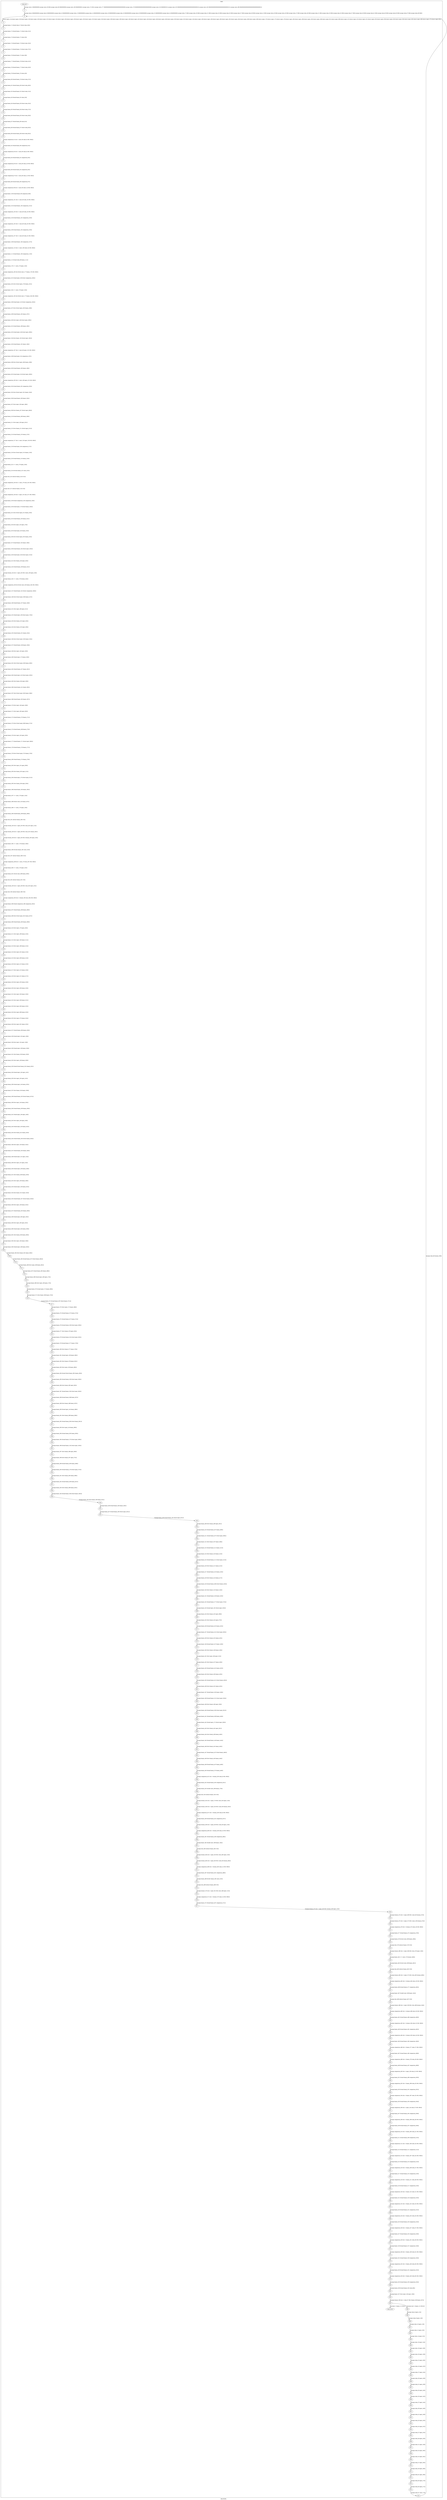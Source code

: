 digraph G {
label="Btor2XCFA";
subgraph cluster_0 {
label="main";
main_init[];
l1[];
l3[];
l4[];
l5[];
l6[];
l7[];
l8[];
l9[];
l10[];
l11[];
l12[];
l13[];
l14[];
l15[];
l16[];
l17[];
l18[];
l19[];
l20[];
l21[];
l22[];
l23[];
l24[];
l25[];
l26[];
l27[];
l28[];
l29[];
l30[];
l31[];
l32[];
l33[];
l34[];
l35[];
l36[];
l37[];
l38[];
l39[];
l40[];
l41[];
l42[];
l43[];
l44[];
l45[];
l46[];
l47[];
l48[];
l49[];
l50[];
l51[];
l52[];
l53[];
l54[];
l55[];
l56[];
l57[];
l58[];
l59[];
l60[];
l61[];
l62[];
l63[];
l64[];
l65[];
l66[];
l67[];
l68[];
l69[];
l70[];
l71[];
l72[];
l73[];
l74[];
l75[];
l76[];
l77[];
l78[];
l79[];
l80[];
l81[];
l82[];
l83[];
l84[];
l85[];
l86[];
l87[];
l88[];
l89[];
l90[];
l91[];
l92[];
l93[];
l94[];
l95[];
l96[];
l97[];
l98[];
l99[];
l100[];
l101[];
l102[];
l103[];
l104[];
l105[];
l106[];
l107[];
l108[];
l109[];
l110[];
l111[];
l112[];
l113[];
l114[];
l115[];
l116[];
l117[];
l118[];
l119[];
l120[];
l121[];
l122[];
l123[];
l124[];
l125[];
l126[];
l127[];
l128[];
l129[];
l130[];
l131[];
l132[];
l133[];
l134[];
l135[];
l136[];
l137[];
l138[];
l139[];
l140[];
l141[];
l142[];
l143[];
l144[];
l145[];
l146[];
l147[];
l148[];
l149[];
l150[];
l151[];
l152[];
l153[];
l154[];
l155[];
l156[];
l157[];
l158[];
l159[];
l160[];
l161[];
l162[];
l163[];
l164[];
l165[];
l166[];
l167[];
l168[];
l169[];
l170[];
l171[];
l172[];
l173[];
l174[];
l175[];
l176[];
l177[];
l178[];
l179[];
l180[];
l181[];
l182[];
l183[];
l184[];
l185[];
l186[];
l187[];
l188[];
l189[];
l190[];
l191[];
l192[];
l193[];
l194[];
l195[];
l196[];
l197[];
l198[];
l199[];
l200[];
l201[];
l202[];
l203[];
l204[];
l205[];
l206[];
l207[];
l208[];
l209[];
l210[];
l211[];
l212[];
l213[];
l214[];
l215[];
l216[];
l217[];
l218[];
l219[];
l220[];
l221[];
l222[];
l223[];
l224[];
l225[];
l226[];
l227[];
l228[];
l229[];
l230[];
l231[];
l232[];
l233[];
l234[];
l235[];
l236[];
l237[];
l238[];
l239[];
l240[];
l241[];
l242[];
l243[];
l244[];
l245[];
l246[];
l247[];
l248[];
l249[];
l250[];
l251[];
l252[];
l253[];
l254[];
l255[];
l256[];
l257[];
l258[];
l259[];
l260[];
l261[];
l262[];
l263[];
l264[];
l265[];
l266[];
l267[];
l268[];
l269[];
l270[];
l271[];
l272[];
l273[];
l274[];
l275[];
l276[];
l277[];
l278[];
l279[];
l280[];
l281[];
l282[];
l283[];
l284[];
l285[];
l286[];
l287[];
l288[];
l289[];
l290[];
l291[];
l292[];
l293[];
l294[];
l295[];
l296[];
l297[];
l298[];
l299[];
l300[];
l301[];
l302[];
l303[];
l304[];
l305[];
l306[];
l307[];
l308[];
l309[];
l310[];
l311[];
l312[];
l313[];
l314[];
l315[];
l316[];
l317[];
l318[];
l319[];
l320[];
l321[];
l322[];
l323[];
l324[];
l325[];
l326[];
l327[];
l328[];
l329[];
l330[];
l331[];
l332[];
l333[];
l334[];
l335[];
l336[];
l337[];
l338[];
l339[];
l340[];
l341[];
l342[];
l343[];
l344[];
l345[];
l346[];
l347[];
l348[];
l349[];
l350[];
l351[];
l352[];
l353[];
l354[];
l355[];
l356[];
l357[];
l358[];
l359[];
l360[];
l361[];
l362[];
l363[];
l364[];
l365[];
l366[];
l367[];
l368[];
l369[];
l370[];
l371[];
l372[];
l373[];
l374[];
l375[];
l376[];
l377[];
l378[];
l379[];
l380[];
l381[];
l382[];
l383[];
main_error[];
l384[];
l385[];
l386[];
l387[];
l388[];
l389[];
l390[];
l391[];
l392[];
l393[];
l394[];
l395[];
l396[];
l397[];
l398[];
l399[];
l400[];
l401[];
l402[];
l403[];
l404[];
l405[];
l406[];
l407[];
l408[];
l409[];
l410[];
l411[];
l412[];
l413[];
l414[];
l415[];
main_init -> l1 [label="[(assign const_5 #b00000000),(assign const_26 #b0),(assign const_90 #b00000000),(assign const_109 #b00000001),(assign const_174 #b1),(assign const_177 #b00000000000000000000000000000000),(assign const_178 #b000000000000000000000000),(assign const_216 #b00000101),(assign const_223 #b00000000000000000000000000000010),(assign const_243 #b00000000000000000000000000000101),(assign const_299 #b00000000000000000000000000000001)] "];
l3 -> l4 [label="[(havoc input_114),(havoc input_116),(havoc input_118),(havoc input_120),(havoc input_122),(havoc input_124),(havoc input_126),(havoc input_128),(havoc input_130),(havoc input_132),(havoc input_134),(havoc input_136),(havoc input_138),(havoc input_140),(havoc input_142),(havoc input_144),(havoc input_146),(havoc input_148),(havoc input_150),(havoc input_152),(havoc input_154),(havoc input_156),(havoc input_158),(havoc input_160),(havoc input_162),(havoc input_164),(havoc input_166),(havoc input_168),(havoc input_170),(havoc input_172),(havoc input_176),(havoc input_183),(havoc input_189),(havoc input_193),(havoc input_196),(havoc input_201),(havoc input_208),(havoc input_212),(havoc input_215),(havoc input_221),(havoc input_233),(havoc input_238),(havoc input_250),(havoc input_258),(havoc input_263),(havoc input_269),(havoc input_275),(havoc input_281)] "];
l4 -> l5 [label="[(assign binary_71 (bvand state_27 (bvnot state_29)))] "];
l5 -> l6 [label="[(assign binary_72 (bvand binary_71 (bvnot state_31)))] "];
l6 -> l7 [label="[(assign binary_73 (bvand binary_72 state_33))] "];
l7 -> l8 [label="[(assign binary_74 (bvand binary_73 (bvnot state_35)))] "];
l8 -> l9 [label="[(assign binary_75 (bvand binary_74 (bvnot state_37)))] "];
l9 -> l10 [label="[(assign binary_76 (bvand binary_75 state_39))] "];
l10 -> l11 [label="[(assign binary_77 (bvand binary_76 (bvnot state_41)))] "];
l11 -> l12 [label="[(assign binary_78 (bvand binary_77 (bvnot state_43)))] "];
l12 -> l13 [label="[(assign binary_79 (bvand binary_78 state_45))] "];
l13 -> l14 [label="[(assign binary_80 (bvand binary_79 (bvnot state_47)))] "];
l14 -> l15 [label="[(assign binary_81 (bvand binary_80 (bvnot state_49)))] "];
l15 -> l16 [label="[(assign binary_82 (bvand binary_81 (bvnot state_51)))] "];
l16 -> l17 [label="[(assign binary_83 (bvand binary_82 state_53))] "];
l17 -> l18 [label="[(assign binary_84 (bvand binary_83 (bvnot state_55)))] "];
l18 -> l19 [label="[(assign binary_85 (bvand binary_84 (bvnot state_57)))] "];
l19 -> l20 [label="[(assign binary_86 (bvand binary_85 (bvnot state_59)))] "];
l20 -> l21 [label="[(assign binary_87 (bvand binary_86 state_61))] "];
l21 -> l22 [label="[(assign binary_88 (bvand binary_87 (bvnot state_63)))] "];
l22 -> l23 [label="[(assign binary_89 (bvand binary_88 (bvnot state_65)))] "];
l23 -> l24 [label="[(assign comparison_91 (ite (= const_90 state_6) #b1 #b0))] "];
l24 -> l25 [label="[(assign binary_92 (bvand binary_89 comparison_91))] "];
l25 -> l26 [label="[(assign comparison_93 (ite (= const_90 state_8) #b1 #b0))] "];
l26 -> l27 [label="[(assign binary_94 (bvand binary_92 comparison_93))] "];
l27 -> l28 [label="[(assign comparison_95 (ite (= const_90 state_10) #b1 #b0))] "];
l28 -> l29 [label="[(assign binary_96 (bvand binary_94 comparison_95))] "];
l29 -> l30 [label="[(assign comparison_97 (ite (= const_90 state_12) #b1 #b0))] "];
l30 -> l31 [label="[(assign binary_98 (bvand binary_96 comparison_97))] "];
l31 -> l32 [label="[(assign comparison_99 (ite (= const_90 state_14) #b1 #b0))] "];
l32 -> l33 [label="[(assign binary_100 (bvand binary_98 comparison_99))] "];
l33 -> l34 [label="[(assign comparison_101 (ite (= const_90 state_16) #b1 #b0))] "];
l34 -> l35 [label="[(assign binary_102 (bvand binary_100 comparison_101))] "];
l35 -> l36 [label="[(assign comparison_103 (ite (= const_90 state_18) #b1 #b0))] "];
l36 -> l37 [label="[(assign binary_104 (bvand binary_102 comparison_103))] "];
l37 -> l38 [label="[(assign comparison_105 (ite (= const_90 state_20) #b1 #b0))] "];
l38 -> l39 [label="[(assign binary_106 (bvand binary_104 comparison_105))] "];
l39 -> l40 [label="[(assign comparison_107 (ite (= const_90 state_22) #b1 #b0))] "];
l40 -> l41 [label="[(assign binary_108 (bvand binary_106 comparison_107))] "];
l41 -> l42 [label="[(assign comparison_110 (ite (= const_109 state_24) #b1 #b0))] "];
l42 -> l43 [label="[(assign binary_111 (bvand binary_108 comparison_110))] "];
l43 -> l44 [label="[(assign binary_112 (bvand state_69 binary_111))] "];
l44 -> l45 [label="[(assign binary_179 (++ const_178 input_116))] "];
l45 -> l46 [label="[(assign comparison_180 (ite (bvule const_177 binary_179) #b1 #b0))] "];
l46 -> l47 [label="[(assign binary_181 (bvand input_136 (bvnot comparison_180)))] "];
l47 -> l48 [label="[(assign binary_182 (bvor (bvnot input_176) binary_181))] "];
l48 -> l49 [label="[(assign binary_184 (++ const_178 input_120))] "];
l49 -> l50 [label="[(assign comparison_185 (ite (bvule const_177 binary_184) #b1 #b0))] "];
l50 -> l51 [label="[(assign binary_186 (bvand input_142 (bvnot comparison_185)))] "];
l51 -> l52 [label="[(assign binary_187 (bvor (bvnot input_183) binary_186))] "];
l52 -> l53 [label="[(assign binary_188 (bvand binary_182 binary_187))] "];
l53 -> l54 [label="[(assign binary_190 (bvor input_146 (bvnot input_189)))] "];
l54 -> l55 [label="[(assign binary_191 (bvand binary_188 binary_190))] "];
l55 -> l56 [label="[(assign binary_192 (bvand input_146 (bvnot input_189)))] "];
l56 -> l57 [label="[(assign binary_194 (bvor binary_192 (bvnot input_193)))] "];
l57 -> l58 [label="[(assign binary_195 (bvand binary_191 binary_194))] "];
l58 -> l59 [label="[(assign comparison_197 (ite (= const_90 input_122) #b1 #b0))] "];
l59 -> l60 [label="[(assign binary_198 (bvand input_154 comparison_197))] "];
l60 -> l61 [label="[(assign binary_199 (bvor (bvnot input_196) binary_198))] "];
l61 -> l62 [label="[(assign binary_200 (bvand binary_195 binary_199))] "];
l62 -> l63 [label="[(assign binary_202 (bvand input_154 (bvnot input_196)))] "];
l63 -> l64 [label="[(assign comparison_203 (ite (= const_109 input_122) #b1 #b0))] "];
l64 -> l65 [label="[(assign binary_204 (bvand binary_202 comparison_203))] "];
l65 -> l66 [label="[(assign binary_205 (bvor (bvnot input_201) binary_204))] "];
l66 -> l67 [label="[(assign binary_206 (bvand binary_200 binary_205))] "];
l67 -> l68 [label="[(assign binary_207 (bvor input_156 input_196))] "];
l68 -> l69 [label="[(assign binary_209 (bvor binary_207 (bvnot input_208)))] "];
l69 -> l70 [label="[(assign binary_210 (bvand binary_206 binary_209))] "];
l70 -> l71 [label="[(assign binary_211 (bvor input_158 input_201))] "];
l71 -> l72 [label="[(assign binary_213 (bvor binary_211 (bvnot input_212)))] "];
l72 -> l73 [label="[(assign binary_214 (bvand binary_210 binary_213))] "];
l73 -> l74 [label="[(assign comparison_217 (ite (= const_216 input_128) #b1 #b0))] "];
l74 -> l75 [label="[(assign binary_218 (bvand input_164 comparison_217))] "];
l75 -> l76 [label="[(assign binary_219 (bvor (bvnot input_215) binary_218))] "];
l76 -> l77 [label="[(assign binary_220 (bvand binary_214 binary_219))] "];
l77 -> l78 [label="[(assign binary_222 (++ const_178 input_130))] "];
l78 -> l79 [label="[(assign binary_224 (bvsrem binary_222 const_223))] "];
l79 -> l80 [label="[(assign slice_225 (extract binary_224 8 32))] "];
l80 -> l81 [label="[(assign comparison_226 (ite (= const_178 slice_225) #b1 #b0))] "];
l81 -> l82 [label="[(assign slice_227 (extract binary_224 0 8))] "];
l82 -> l83 [label="[(assign comparison_228 (ite (= input_132 slice_227) #b1 #b0))] "];
l83 -> l84 [label="[(assign binary_229 (bvand comparison_226 comparison_228))] "];
l84 -> l85 [label="[(assign binary_230 (bvand input_170 (bvnot binary_229)))] "];
l85 -> l86 [label="[(assign binary_231 (bvor (bvnot input_221) binary_230))] "];
l86 -> l87 [label="[(assign binary_232 (bvand binary_220 binary_231))] "];
l87 -> l88 [label="[(assign binary_234 (bvor input_134 input_176))] "];
l88 -> l89 [label="[(assign binary_235 (bvand input_162 binary_234))] "];
l89 -> l90 [label="[(assign binary_236 (bvor (bvnot input_233) binary_235))] "];
l90 -> l91 [label="[(assign binary_237 (bvand binary_232 binary_236))] "];
l91 -> l92 [label="[(assign binary_239 (bvand binary_234 (bvnot input_233)))] "];
l92 -> l93 [label="[(assign binary_240 (bvand input_164 (bvnot input_215)))] "];
l93 -> l94 [label="[(assign binary_241 (bvor binary_240 input_233))] "];
l94 -> l95 [label="[(assign binary_242 (bvand binary_239 binary_241))] "];
l95 -> l96 [label="[(assign ternary_244 (ite (= input_233 #b1) const_109 input_128))] "];
l96 -> l97 [label="[(assign binary_245 (++ const_178 ternary_244))] "];
l97 -> l98 [label="[(assign comparison_246 (ite (bvule const_243 binary_245) #b1 #b0))] "];
l98 -> l99 [label="[(assign binary_247 (bvand binary_242 (bvnot comparison_246)))] "];
l99 -> l100 [label="[(assign binary_248 (bvor (bvnot input_238) binary_247))] "];
l100 -> l101 [label="[(assign binary_249 (bvand binary_237 binary_248))] "];
l101 -> l102 [label="[(assign binary_251 (bvor input_168 input_221))] "];
l102 -> l103 [label="[(assign binary_252 (bvand input_136 (bvnot input_176)))] "];
l103 -> l104 [label="[(assign binary_253 (bvor binary_252 input_233))] "];
l104 -> l105 [label="[(assign binary_254 (bvor binary_253 input_238))] "];
l105 -> l106 [label="[(assign binary_255 (bvand binary_251 binary_254))] "];
l106 -> l107 [label="[(assign binary_256 (bvor (bvnot input_250) binary_255))] "];
l107 -> l108 [label="[(assign binary_257 (bvand binary_249 binary_256))] "];
l108 -> l109 [label="[(assign binary_259 (bvor input_140 input_183))] "];
l109 -> l110 [label="[(assign binary_260 (bvand input_172 binary_259))] "];
l110 -> l111 [label="[(assign binary_261 (bvor (bvnot input_258) binary_260))] "];
l111 -> l112 [label="[(assign binary_262 (bvand binary_257 binary_261))] "];
l112 -> l113 [label="[(assign binary_264 (bvand input_142 (bvnot input_183)))] "];
l113 -> l114 [label="[(assign binary_265 (bvor binary_264 input_258))] "];
l114 -> l115 [label="[(assign binary_266 (bvand binary_241 binary_265))] "];
l115 -> l116 [label="[(assign binary_267 (bvor (bvnot input_263) binary_266))] "];
l116 -> l117 [label="[(assign binary_268 (bvand binary_262 binary_267))] "];
l117 -> l118 [label="[(assign binary_270 (bvor input_148 input_189))] "];
l118 -> l119 [label="[(assign binary_271 (bvor input_160 input_263))] "];
l119 -> l120 [label="[(assign binary_272 (bvand binary_270 binary_271))] "];
l120 -> l121 [label="[(assign binary_273 (bvor (bvnot input_269) binary_272))] "];
l121 -> l122 [label="[(assign binary_274 (bvand binary_268 binary_273))] "];
l122 -> l123 [label="[(assign binary_276 (bvor input_150 input_193))] "];
l123 -> l124 [label="[(assign binary_277 (bvand binary_271 (bvnot input_269)))] "];
l124 -> l125 [label="[(assign binary_278 (bvand binary_276 binary_277))] "];
l125 -> l126 [label="[(assign binary_279 (bvor (bvnot input_275) binary_278))] "];
l126 -> l127 [label="[(assign binary_280 (bvand binary_274 binary_279))] "];
l127 -> l128 [label="[(assign binary_282 (bvor input_152 input_208))] "];
l128 -> l129 [label="[(assign binary_283 (bvor binary_282 input_212))] "];
l129 -> l130 [label="[(assign binary_284 (bvand input_170 (bvnot input_221)))] "];
l130 -> l131 [label="[(assign binary_285 (bvor binary_284 input_250))] "];
l131 -> l132 [label="[(assign binary_286 (bvand binary_283 binary_285))] "];
l132 -> l133 [label="[(assign binary_287 (++ const_178 input_124))] "];
l133 -> l134 [label="[(assign binary_288 (bvmul const_223 binary_287))] "];
l134 -> l135 [label="[(assign binary_289 (++ const_178 input_126))] "];
l135 -> l136 [label="[(assign binary_290 (bvadd binary_288 binary_289))] "];
l136 -> l137 [label="[(assign slice_291 (extract binary_290 0 8))] "];
l137 -> l138 [label="[(assign ternary_292 (ite (= input_233 #b1) slice_291 input_114))] "];
l138 -> l139 [label="[(assign ternary_293 (ite (= input_238 #b1) slice_291 ternary_292))] "];
l139 -> l140 [label="[(assign ternary_294 (ite (= input_250 #b1) ternary_293 input_130))] "];
l140 -> l141 [label="[(assign binary_295 (++ const_178 ternary_294))] "];
l141 -> l142 [label="[(assign binary_296 (bvsrem binary_295 const_223))] "];
l142 -> l143 [label="[(assign slice_297 (extract binary_296 8 32))] "];
l143 -> l144 [label="[(assign comparison_298 (ite (= const_178 slice_297) #b1 #b0))] "];
l144 -> l145 [label="[(assign binary_300 (++ const_178 input_132))] "];
l145 -> l146 [label="[(assign binary_301 (bvsub const_299 binary_300))] "];
l146 -> l147 [label="[(assign slice_302 (extract binary_301 0 8))] "];
l147 -> l148 [label="[(assign ternary_303 (ite (= input_258 #b1) slice_302 input_132))] "];
l148 -> l149 [label="[(assign slice_304 (extract binary_296 0 8))] "];
l149 -> l150 [label="[(assign comparison_305 (ite (= ternary_303 slice_304) #b1 #b0))] "];
l150 -> l151 [label="[(assign binary_306 (bvand comparison_298 comparison_305))] "];
l151 -> l152 [label="[(assign binary_307 (bvand binary_286 binary_306))] "];
l152 -> l153 [label="[(assign binary_308 (bvor (bvnot input_281) binary_307))] "];
l153 -> l154 [label="[(assign binary_309 (bvand binary_280 binary_308))] "];
l154 -> l155 [label="[(assign binary_310 (bvor input_176 input_183))] "];
l155 -> l156 [label="[(assign binary_311 (bvor input_189 binary_310))] "];
l156 -> l157 [label="[(assign binary_312 (bvor input_193 binary_311))] "];
l157 -> l158 [label="[(assign binary_313 (bvor input_196 binary_312))] "];
l158 -> l159 [label="[(assign binary_314 (bvor input_201 binary_313))] "];
l159 -> l160 [label="[(assign binary_315 (bvor input_208 binary_314))] "];
l160 -> l161 [label="[(assign binary_316 (bvor input_212 binary_315))] "];
l161 -> l162 [label="[(assign binary_317 (bvor input_215 binary_316))] "];
l162 -> l163 [label="[(assign binary_318 (bvor input_221 binary_317))] "];
l163 -> l164 [label="[(assign binary_319 (bvor input_233 binary_318))] "];
l164 -> l165 [label="[(assign binary_320 (bvor input_238 binary_319))] "];
l165 -> l166 [label="[(assign binary_321 (bvor input_250 binary_320))] "];
l166 -> l167 [label="[(assign binary_322 (bvor input_258 binary_321))] "];
l167 -> l168 [label="[(assign binary_323 (bvor input_263 binary_322))] "];
l168 -> l169 [label="[(assign binary_324 (bvor input_269 binary_323))] "];
l169 -> l170 [label="[(assign binary_325 (bvor input_275 binary_324))] "];
l170 -> l171 [label="[(assign binary_326 (bvor input_281 binary_325))] "];
l171 -> l172 [label="[(assign binary_327 (bvand binary_309 binary_326))] "];
l172 -> l173 [label="[(assign binary_328 (bvand input_134 input_136))] "];
l173 -> l174 [label="[(assign binary_329 (bvor input_134 input_136))] "];
l174 -> l175 [label="[(assign binary_330 (bvand input_138 binary_329))] "];
l175 -> l176 [label="[(assign binary_331 (bvor binary_328 binary_330))] "];
l176 -> l177 [label="[(assign binary_332 (bvor input_138 binary_329))] "];
l177 -> l178 [label="[(assign binary_333 (bvand (bvnot binary_331) binary_332))] "];
l178 -> l179 [label="[(assign binary_334 (bvand input_140 input_142))] "];
l179 -> l180 [label="[(assign binary_335 (bvor input_140 input_142))] "];
l180 -> l181 [label="[(assign binary_336 (bvand input_144 binary_335))] "];
l181 -> l182 [label="[(assign binary_337 (bvor binary_334 binary_336))] "];
l182 -> l183 [label="[(assign binary_338 (bvand binary_333 (bvnot binary_337)))] "];
l183 -> l184 [label="[(assign binary_339 (bvor input_144 binary_335))] "];
l184 -> l185 [label="[(assign binary_340 (bvand binary_338 binary_339))] "];
l185 -> l186 [label="[(assign binary_341 (bvand input_146 input_148))] "];
l186 -> l187 [label="[(assign binary_342 (bvor input_146 input_148))] "];
l187 -> l188 [label="[(assign binary_343 (bvand input_150 binary_342))] "];
l188 -> l189 [label="[(assign binary_344 (bvor binary_341 binary_343))] "];
l189 -> l190 [label="[(assign binary_345 (bvand binary_340 (bvnot binary_344)))] "];
l190 -> l191 [label="[(assign binary_346 (bvor input_150 binary_342))] "];
l191 -> l192 [label="[(assign binary_347 (bvand binary_345 binary_346))] "];
l192 -> l193 [label="[(assign binary_348 (bvand input_152 input_154))] "];
l193 -> l194 [label="[(assign binary_349 (bvor input_152 input_154))] "];
l194 -> l195 [label="[(assign binary_350 (bvand input_156 binary_349))] "];
l195 -> l196 [label="[(assign binary_351 (bvor binary_348 binary_350))] "];
l196 -> l197 [label="[(assign binary_352 (bvor input_156 binary_349))] "];
l197 -> l198 [label="[(assign binary_353 (bvand input_158 binary_352))] "];
l198 -> l199 [label="[(assign binary_354 (bvor binary_351 binary_353))] "];
l199 -> l200 [label="[(assign binary_355 (bvand binary_347 (bvnot binary_354)))] "];
l200 -> l201 [label="[(assign binary_356 (bvor input_158 binary_352))] "];
l201 -> l202 [label="[(assign binary_357 (bvand binary_355 binary_356))] "];
l202 -> l203 [label="[(assign binary_358 (bvand input_160 input_162))] "];
l203 -> l204 [label="[(assign binary_359 (bvor input_160 input_162))] "];
l204 -> l205 [label="[(assign binary_360 (bvand input_164 binary_359))] "];
l205 -> l206 [label="[(assign binary_361 (bvor binary_358 binary_360))] "];
l206 -> l207 [label="[(assign binary_362 (bvor input_164 binary_359))] "];
l207 -> l208 [label="[(assign binary_363 (bvand input_166 binary_362))] "];
l208 -> l209 [label="[(assign binary_364 (bvor binary_361 binary_363))] "];
l209 -> l210 [label="[(assign binary_365 (bvand binary_357 (bvnot binary_364)))] "];
l210 -> l211 [label="[(assign binary_366 (bvor input_166 binary_362))] "];
l211 -> l212 [label="[(assign binary_367 (bvand binary_365 binary_366))] "];
l212 -> l213 [label="[(assign binary_368 (bvand input_168 input_170))] "];
l213 -> l214 [label="[(assign binary_369 (bvor input_168 input_170))] "];
l214 -> l215 [label="[(assign binary_370 (bvand input_172 binary_369))] "];
l215 -> l216 [label="[(assign binary_371 (bvor binary_368 binary_370))] "];
l216 -> l217 [label="[(assign binary_372 (bvand binary_367 (bvnot binary_371)))] "];
l217 -> l218 [label="[(assign binary_373 (bvor input_172 binary_369))] "];
l218 -> l219 [label="[(assign binary_374 (bvand binary_372 binary_373))] "];
l219 -> l220 [label="[(assign binary_375 (bvand binary_327 binary_374))] "];
l220 -> l221 [label="[(assign binary_376 (bvand binary_239 (bvnot input_238)))] "];
l221 -> l222 [label="[(assign binary_377 (bvor binary_376 input_250))] "];
l222 -> l223 [label="[(assign binary_378 (bvand binary_254 (bvnot input_250)))] "];
l223 -> l224 [label="[(assign binary_379 (bvand binary_377 binary_378))] "];
l224 -> l225 [label="[(assign binary_380 (bvor binary_377 binary_378))] "];
l225 -> l226 [label="[(assign binary_381 (bvand input_138 binary_380))] "];
l226 -> l227 [label="[(assign binary_382 (bvor binary_379 binary_381))] "];
l227 -> l228 [label="[(assign binary_383 (bvor input_138 binary_380))] "];
l228 -> l229 [label="[(assign binary_384 (bvand (bvnot binary_382) binary_383))] "];
l229 -> l230 [label="[(assign binary_385 (bvand binary_259 (bvnot input_258)))] "];
l230 -> l231 [label="[(assign binary_386 (bvor binary_385 input_263))] "];
l231 -> l232 [label="[(assign binary_387 (bvand binary_265 (bvnot input_263)))] "];
l232 -> l233 [label="[(assign binary_388 (bvand binary_386 binary_387))] "];
l233 -> l234 [label="[(assign binary_389 (bvor binary_386 binary_387))] "];
l234 -> l235 [label="[(assign binary_390 (bvand input_144 binary_389))] "];
l235 -> l236 [label="[(assign binary_391 (bvor binary_388 binary_390))] "];
l236 -> l237 [label="[(assign binary_392 (bvand binary_384 (bvnot binary_391)))] "];
l237 -> l238 [label="[(assign binary_393 (bvor input_144 binary_389))] "];
l238 -> l239 [label="[(assign binary_394 (bvand binary_392 binary_393))] "];
l239 -> l240 [label="[(assign binary_395 (bvand binary_270 (bvnot input_269)))] "];
l240 -> l241 [label="[(assign binary_396 (bvand binary_192 (bvnot input_193)))] "];
l241 -> l242 [label="[(assign binary_397 (bvor binary_396 input_269))] "];
l242 -> l243 [label="[(assign binary_398 (bvor binary_397 input_275))] "];
l243 -> l244 [label="[(assign binary_399 (bvand binary_395 binary_398))] "];
l244 -> l245 [label="[(assign binary_400 (bvand binary_276 (bvnot input_275)))] "];
l245 -> l246 [label="[(assign binary_401 (bvor binary_395 binary_398))] "];
l246 -> l247 [label="[(assign binary_402 (bvand binary_400 binary_401))] "];
l247 -> l248 [label="[(assign binary_403 (bvor binary_399 binary_402))] "];
l248 -> l249 [label="[(assign binary_404 (bvand binary_394 (bvnot binary_403)))] "];
l249 -> l250 [label="[(assign binary_405 (bvor binary_400 binary_401))] "];
l250 -> l251 [label="[(assign binary_406 (bvand binary_404 binary_405))] "];
l251 -> l252 [label="[(assign binary_407 (bvand binary_283 (bvnot input_281)))] "];
l252 -> l253 [label="[(assign binary_408 (bvand binary_202 (bvnot input_201)))] "];
l253 -> l254 [label="[(assign binary_409 (bvor binary_408 input_281))] "];
l254 -> l255 [label="[(assign binary_410 (bvand binary_407 binary_409))] "];
l255 -> l256 [label="[(assign binary_411 (bvand binary_207 (bvnot input_208)))] "];
l256 -> l257 [label="[(assign binary_412 (bvor binary_407 binary_409))] "];
l257 -> l258 [label="[(assign binary_413 (bvand binary_411 binary_412))] "];
l258 -> l259 [label="[(assign binary_414 (bvor binary_410 binary_413))] "];
l259 -> l260 [label="[(assign binary_415 (bvand binary_211 (bvnot input_212)))] "];
l260 -> l261 [label="[(assign binary_416 (bvor binary_411 binary_412))] "];
l261 -> l262 [label="[(assign binary_417 (bvand binary_415 binary_416))] "];
l262 -> l263 [label="[(assign binary_418 (bvor binary_414 binary_417))] "];
l263 -> l264 [label="[(assign binary_419 (bvand binary_406 (bvnot binary_418)))] "];
l264 -> l265 [label="[(assign binary_420 (bvor binary_415 binary_416))] "];
l265 -> l266 [label="[(assign binary_421 (bvand binary_419 binary_420))] "];
l266 -> l267 [label="[(assign binary_422 (bvand binary_277 (bvnot input_275)))] "];
l267 -> l268 [label="[(assign binary_423 (bvand input_162 (bvnot input_233)))] "];
l268 -> l269 [label="[(assign binary_424 (bvor binary_423 input_269))] "];
l269 -> l270 [label="[(assign binary_425 (bvor binary_424 input_275))] "];
l270 -> l271 [label="[(assign binary_426 (bvand binary_422 binary_425))] "];
l271 -> l272 [label="[(assign binary_427 (bvand binary_241 (bvnot input_263)))] "];
l272 -> l273 [label="[(assign binary_428 (bvor binary_422 binary_425))] "];
l273 -> l274 [label="[(assign binary_429 (bvand binary_427 binary_428))] "];
l274 -> l275 [label="[(assign binary_430 (bvor binary_426 binary_429))] "];
l275 -> l276 [label="[(assign binary_431 (bvor input_166 input_215))] "];
l276 -> l277 [label="[(assign binary_432 (bvor binary_427 binary_428))] "];
l277 -> l278 [label="[(assign binary_433 (bvand binary_431 binary_432))] "];
l278 -> l279 [label="[(assign binary_434 (bvor binary_430 binary_433))] "];
l279 -> l280 [label="[(assign binary_435 (bvand binary_421 (bvnot binary_434)))] "];
l280 -> l281 [label="[(assign binary_436 (bvor binary_431 binary_432))] "];
l281 -> l282 [label="[(assign binary_437 (bvand binary_435 binary_436))] "];
l282 -> l283 [label="[(assign binary_438 (bvand binary_251 (bvnot input_250)))] "];
l283 -> l284 [label="[(assign binary_439 (bvor binary_438 input_258))] "];
l284 -> l285 [label="[(assign binary_440 (bvand binary_285 (bvnot input_281)))] "];
l285 -> l286 [label="[(assign binary_441 (bvand binary_439 binary_440))] "];
l286 -> l287 [label="[(assign binary_442 (bvand input_172 (bvnot input_258)))] "];
l287 -> l288 [label="[(assign binary_443 (bvor binary_442 input_281))] "];
l288 -> l289 [label="[(assign binary_444 (bvor binary_439 binary_440))] "];
l289 -> l290 [label="[(assign binary_445 (bvand binary_443 binary_444))] "];
l290 -> l291 [label="[(assign binary_446 (bvor binary_441 binary_445))] "];
l291 -> l292 [label="[(assign binary_447 (bvand binary_437 (bvnot binary_446)))] "];
l292 -> l293 [label="[(assign binary_448 (bvor binary_443 binary_444))] "];
l293 -> l294 [label="[(assign binary_449 (bvand binary_447 binary_448))] "];
l294 -> l295 [label="[(assign binary_450 (bvand binary_375 binary_449))] "];
l295 -> l296 [label="[(assign comparison_451 (ite (= ternary_293 state_6) #b1 #b0))] "];
l296 -> l297 [label="[(assign binary_452 (bvand binary_450 comparison_451))] "];
l297 -> l298 [label="[(assign binary_453 (bvadd const_299 binary_179))] "];
l298 -> l299 [label="[(assign slice_454 (extract binary_453 0 8))] "];
l299 -> l300 [label="[(assign ternary_455 (ite (= input_176 #b1) slice_454 input_116))] "];
l300 -> l301 [label="[(assign ternary_456 (ite (= input_250 #b1) const_90 ternary_455))] "];
l301 -> l302 [label="[(assign comparison_457 (ite (= ternary_456 state_8) #b1 #b0))] "];
l302 -> l303 [label="[(assign binary_458 (bvand binary_452 comparison_457))] "];
l303 -> l304 [label="[(assign ternary_459 (ite (= input_258 #b1) const_90 input_118))] "];
l304 -> l305 [label="[(assign comparison_460 (ite (= ternary_459 state_10) #b1 #b0))] "];
l305 -> l306 [label="[(assign binary_461 (bvand binary_458 comparison_460))] "];
l306 -> l307 [label="[(assign binary_462 (bvadd const_299 binary_184))] "];
l307 -> l308 [label="[(assign slice_463 (extract binary_462 0 8))] "];
l308 -> l309 [label="[(assign ternary_464 (ite (= input_183 #b1) slice_463 input_120))] "];
l309 -> l310 [label="[(assign ternary_465 (ite (= input_263 #b1) const_90 ternary_464))] "];
l310 -> l311 [label="[(assign comparison_466 (ite (= ternary_465 state_12) #b1 #b0))] "];
l311 -> l312 [label="[(assign binary_467 (bvand binary_461 comparison_466))] "];
l312 -> l313 [label="[(assign binary_468 (bvsdiv binary_295 const_223))] "];
l313 -> l314 [label="[(assign slice_469 (extract binary_468 0 8))] "];
l314 -> l315 [label="[(assign ternary_470 (ite (= input_281 #b1) slice_469 input_122))] "];
l315 -> l316 [label="[(assign comparison_471 (ite (= ternary_470 state_14) #b1 #b0))] "];
l316 -> l317 [label="[(assign binary_472 (bvand binary_467 comparison_471))] "];
l317 -> l318 [label="[(assign ternary_473 (ite (= input_263 #b1) ternary_459 input_124))] "];
l318 -> l319 [label="[(assign ternary_474 (ite (= input_269 #b1) const_90 ternary_473))] "];
l319 -> l320 [label="[(assign ternary_475 (ite (= input_275 #b1) const_109 ternary_474))] "];
l320 -> l321 [label="[(assign comparison_476 (ite (= ternary_475 state_16) #b1 #b0))] "];
l321 -> l322 [label="[(assign binary_477 (bvand binary_472 comparison_476))] "];
l322 -> l323 [label="[(assign binary_478 (bvsub const_299 binary_289))] "];
l323 -> l324 [label="[(assign slice_479 (extract binary_478 0 8))] "];
l324 -> l325 [label="[(assign ternary_480 (ite (= input_269 #b1) slice_479 input_126))] "];
l325 -> l326 [label="[(assign binary_481 (++ const_178 ternary_480))] "];
l326 -> l327 [label="[(assign binary_482 (bvsub const_299 binary_481))] "];
l327 -> l328 [label="[(assign slice_483 (extract binary_482 0 8))] "];
l328 -> l329 [label="[(assign ternary_484 (ite (= input_275 #b1) slice_483 ternary_480))] "];
l329 -> l330 [label="[(assign comparison_485 (ite (= ternary_484 state_18) #b1 #b0))] "];
l330 -> l331 [label="[(assign binary_486 (bvand binary_477 comparison_485))] "];
l331 -> l332 [label="[(assign binary_487 (bvadd const_299 binary_245))] "];
l332 -> l333 [label="[(assign slice_488 (extract binary_487 0 8))] "];
l333 -> l334 [label="[(assign ternary_489 (ite (= input_238 #b1) slice_488 ternary_244))] "];
l334 -> l335 [label="[(assign comparison_490 (ite (= ternary_489 state_20) #b1 #b0))] "];
l335 -> l336 [label="[(assign binary_491 (bvand binary_486 comparison_490))] "];
l336 -> l337 [label="[(assign comparison_492 (ite (= ternary_294 state_22) #b1 #b0))] "];
l337 -> l338 [label="[(assign binary_493 (bvand binary_491 comparison_492))] "];
l338 -> l339 [label="[(assign comparison_494 (ite (= ternary_303 state_24) #b1 #b0))] "];
l339 -> l340 [label="[(assign binary_495 (bvand binary_493 comparison_494))] "];
l340 -> l341 [label="[(assign comparison_496 (ite (= binary_377 state_27) #b1 #b0))] "];
l341 -> l342 [label="[(assign binary_497 (bvand binary_495 comparison_496))] "];
l342 -> l343 [label="[(assign comparison_498 (ite (= binary_378 state_29) #b1 #b0))] "];
l343 -> l344 [label="[(assign binary_499 (bvand binary_497 comparison_498))] "];
l344 -> l345 [label="[(assign comparison_500 (ite (= input_138 state_31) #b1 #b0))] "];
l345 -> l346 [label="[(assign binary_501 (bvand binary_499 comparison_500))] "];
l346 -> l347 [label="[(assign comparison_502 (ite (= binary_386 state_33) #b1 #b0))] "];
l347 -> l348 [label="[(assign binary_503 (bvand binary_501 comparison_502))] "];
l348 -> l349 [label="[(assign comparison_504 (ite (= binary_387 state_35) #b1 #b0))] "];
l349 -> l350 [label="[(assign binary_505 (bvand binary_503 comparison_504))] "];
l350 -> l351 [label="[(assign comparison_506 (ite (= input_144 state_37) #b1 #b0))] "];
l351 -> l352 [label="[(assign binary_507 (bvand binary_505 comparison_506))] "];
l352 -> l353 [label="[(assign comparison_508 (ite (= binary_398 state_39) #b1 #b0))] "];
l353 -> l354 [label="[(assign binary_509 (bvand binary_507 comparison_508))] "];
l354 -> l355 [label="[(assign comparison_510 (ite (= binary_395 state_41) #b1 #b0))] "];
l355 -> l356 [label="[(assign binary_511 (bvand binary_509 comparison_510))] "];
l356 -> l357 [label="[(assign comparison_512 (ite (= binary_400 state_43) #b1 #b0))] "];
l357 -> l358 [label="[(assign binary_513 (bvand binary_511 comparison_512))] "];
l358 -> l359 [label="[(assign comparison_514 (ite (= binary_407 state_45) #b1 #b0))] "];
l359 -> l360 [label="[(assign binary_515 (bvand binary_513 comparison_514))] "];
l360 -> l361 [label="[(assign comparison_516 (ite (= binary_409 state_47) #b1 #b0))] "];
l361 -> l362 [label="[(assign binary_517 (bvand binary_515 comparison_516))] "];
l362 -> l363 [label="[(assign comparison_518 (ite (= binary_411 state_49) #b1 #b0))] "];
l363 -> l364 [label="[(assign binary_519 (bvand binary_517 comparison_518))] "];
l364 -> l365 [label="[(assign comparison_520 (ite (= binary_415 state_51) #b1 #b0))] "];
l365 -> l366 [label="[(assign binary_521 (bvand binary_519 comparison_520))] "];
l366 -> l367 [label="[(assign comparison_522 (ite (= binary_422 state_53) #b1 #b0))] "];
l367 -> l368 [label="[(assign binary_523 (bvand binary_521 comparison_522))] "];
l368 -> l369 [label="[(assign comparison_524 (ite (= binary_425 state_55) #b1 #b0))] "];
l369 -> l370 [label="[(assign binary_525 (bvand binary_523 comparison_524))] "];
l370 -> l371 [label="[(assign comparison_526 (ite (= binary_427 state_57) #b1 #b0))] "];
l371 -> l372 [label="[(assign binary_527 (bvand binary_525 comparison_526))] "];
l372 -> l373 [label="[(assign comparison_528 (ite (= binary_431 state_59) #b1 #b0))] "];
l373 -> l374 [label="[(assign binary_529 (bvand binary_527 comparison_528))] "];
l374 -> l375 [label="[(assign comparison_530 (ite (= binary_439 state_61) #b1 #b0))] "];
l375 -> l376 [label="[(assign binary_531 (bvand binary_529 comparison_530))] "];
l376 -> l377 [label="[(assign comparison_532 (ite (= binary_440 state_63) #b1 #b0))] "];
l377 -> l378 [label="[(assign binary_533 (bvand binary_531 comparison_532))] "];
l378 -> l379 [label="[(assign comparison_534 (ite (= binary_443 state_65) #b1 #b0))] "];
l379 -> l380 [label="[(assign binary_535 (bvand binary_533 comparison_534))] "];
l380 -> l381 [label="[(assign binary_536 (bvand binary_535 state_69))] "];
l381 -> l382 [label="[(assign binary_537 (bvor input_156 input_158))] "];
l382 -> l383 [label="[(assign ternary_538 (ite (= state_67 #b1) binary_536 binary_537))] "];
l383 -> main_error [label="[(assume (= binary_112 #b1))] "];
l383 -> l384 [label="[(assume (not (= binary_112 #b1)))] "];
l384 -> l385 [label="[(assign state_6 input_114)] "];
l385 -> l386 [label="[(assign state_8 input_116)] "];
l386 -> l387 [label="[(assign state_10 input_118)] "];
l387 -> l388 [label="[(assign state_12 input_120)] "];
l388 -> l389 [label="[(assign state_14 input_122)] "];
l389 -> l390 [label="[(assign state_16 input_124)] "];
l390 -> l391 [label="[(assign state_18 input_126)] "];
l391 -> l392 [label="[(assign state_20 input_128)] "];
l392 -> l393 [label="[(assign state_22 input_130)] "];
l393 -> l394 [label="[(assign state_24 input_132)] "];
l394 -> l395 [label="[(assign state_27 input_134)] "];
l395 -> l396 [label="[(assign state_29 input_136)] "];
l396 -> l397 [label="[(assign state_31 input_138)] "];
l397 -> l398 [label="[(assign state_33 input_140)] "];
l398 -> l399 [label="[(assign state_35 input_142)] "];
l399 -> l400 [label="[(assign state_37 input_144)] "];
l400 -> l401 [label="[(assign state_39 input_146)] "];
l401 -> l402 [label="[(assign state_41 input_148)] "];
l402 -> l403 [label="[(assign state_43 input_150)] "];
l403 -> l404 [label="[(assign state_45 input_152)] "];
l404 -> l405 [label="[(assign state_47 input_154)] "];
l405 -> l406 [label="[(assign state_49 input_156)] "];
l406 -> l407 [label="[(assign state_51 input_158)] "];
l407 -> l408 [label="[(assign state_53 input_160)] "];
l408 -> l409 [label="[(assign state_55 input_162)] "];
l409 -> l410 [label="[(assign state_57 input_164)] "];
l410 -> l411 [label="[(assign state_59 input_166)] "];
l411 -> l412 [label="[(assign state_61 input_168)] "];
l412 -> l413 [label="[(assign state_63 input_170)] "];
l413 -> l414 [label="[(assign state_65 input_172)] "];
l414 -> l415 [label="[(assign state_67 const_174)] "];
l415 -> l3 [label="[(assign state_69 ternary_538)] "];
l1 -> l3 [label="[(assign state_6 #b00000000),(assign state_8 #b00000000),(assign state_10 #b00000000),(assign state_12 #b00000000),(assign state_14 #b00000000),(assign state_16 #b00000000),(assign state_18 #b00000000),(assign state_20 #b00000000),(assign state_22 #b00000000),(assign state_24 #b00000000),(assign state_27 #b0),(assign state_29 #b0),(assign state_31 #b0),(assign state_33 #b0),(assign state_35 #b0),(assign state_37 #b0),(assign state_39 #b0),(assign state_41 #b0),(assign state_43 #b0),(assign state_45 #b0),(assign state_47 #b0),(assign state_49 #b0),(assign state_51 #b0),(assign state_53 #b0),(assign state_55 #b0),(assign state_57 #b0),(assign state_59 #b0),(assign state_61 #b0),(assign state_63 #b0),(assign state_65 #b0),(assign state_67 #b0),(assign state_69 #b0)] "];

}
}
